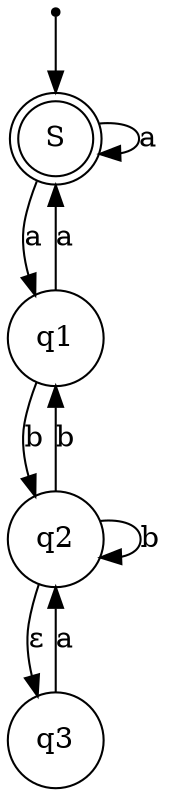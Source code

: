 digraph finite_state_machine {

    S [shape = doublecircle];
    qi [shape = point ]; 
    
    node [shape = circle];
    qi -> S;
    S  -> q1 [ label = "a" ];
    S  -> S  [ label = "a" ];
    q1 -> S  [ label = "a" ];
    q1 -> q2 [ label = "b" ];
    q2 -> q1 [ label = "b" ];
    q2 -> q2 [ label = "b" ];
    q2 -> q3 [ label = "&epsilon;"];
    q3 -> q2 [ label = "a" ];
}